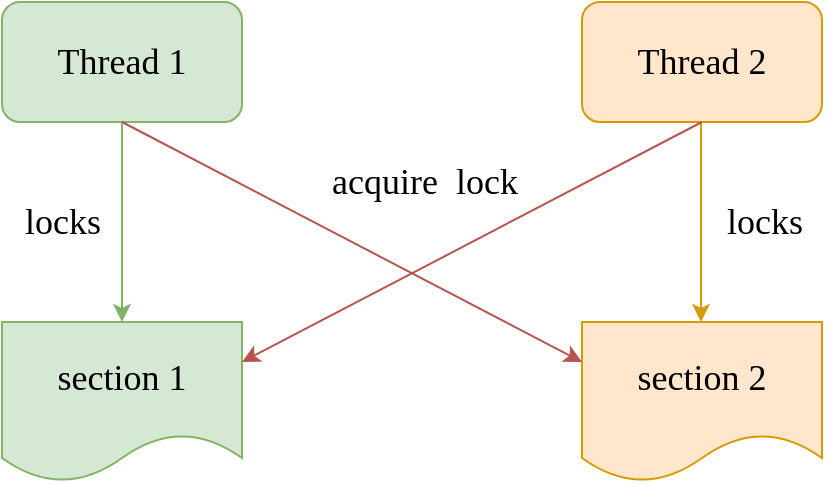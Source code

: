 <mxfile version="16.5.6" type="device"><diagram id="vgEf-gNABBceRZPROAq8" name="Page-1"><mxGraphModel dx="1209" dy="759" grid="1" gridSize="10" guides="1" tooltips="1" connect="1" arrows="1" fold="1" page="1" pageScale="1" pageWidth="850" pageHeight="1100" math="0" shadow="0"><root><mxCell id="0"/><mxCell id="1" parent="0"/><mxCell id="VMqynTYWqoR3KGXDVEFC-1" value="Thread 1" style="rounded=1;whiteSpace=wrap;html=1;fontFamily=IBM Plex Sans;fontSource=https%3A%2F%2Ffonts.googleapis.com%2Fcss%3Ffamily%3DIBM%2BPlex%2BSans;fontSize=18;fillColor=#d5e8d4;strokeColor=#82b366;" vertex="1" parent="1"><mxGeometry x="190" y="150" width="120" height="60" as="geometry"/></mxCell><mxCell id="VMqynTYWqoR3KGXDVEFC-2" value="Thread 2" style="rounded=1;whiteSpace=wrap;html=1;fontFamily=IBM Plex Sans;fontSource=https%3A%2F%2Ffonts.googleapis.com%2Fcss%3Ffamily%3DIBM%2BPlex%2BSans;fontSize=18;fillColor=#ffe6cc;strokeColor=#d79b00;" vertex="1" parent="1"><mxGeometry x="480" y="150" width="120" height="60" as="geometry"/></mxCell><mxCell id="VMqynTYWqoR3KGXDVEFC-3" value="section 1" style="shape=document;whiteSpace=wrap;html=1;boundedLbl=1;fontSize=18;fontFamily=IBM Plex Sans;fontSource=https%3A%2F%2Ffonts.googleapis.com%2Fcss%3Ffamily%3DIBM%2BPlex%2BSans;fillColor=#d5e8d4;strokeColor=#82b366;" vertex="1" parent="1"><mxGeometry x="190" y="310" width="120" height="80" as="geometry"/></mxCell><mxCell id="VMqynTYWqoR3KGXDVEFC-4" value="section 2" style="shape=document;whiteSpace=wrap;html=1;boundedLbl=1;fontSize=18;fontFamily=IBM Plex Sans;fontSource=https%3A%2F%2Ffonts.googleapis.com%2Fcss%3Ffamily%3DIBM%2BPlex%2BSans;fillColor=#ffe6cc;strokeColor=#d79b00;" vertex="1" parent="1"><mxGeometry x="480" y="310" width="120" height="80" as="geometry"/></mxCell><mxCell id="VMqynTYWqoR3KGXDVEFC-5" value="" style="endArrow=classic;html=1;rounded=0;fontFamily=IBM Plex Sans;fontSource=https%3A%2F%2Ffonts.googleapis.com%2Fcss%3Ffamily%3DIBM%2BPlex%2BSans;fontSize=18;exitX=0.5;exitY=1;exitDx=0;exitDy=0;entryX=0.5;entryY=0;entryDx=0;entryDy=0;fillColor=#d5e8d4;strokeColor=#82b366;" edge="1" parent="1" source="VMqynTYWqoR3KGXDVEFC-1" target="VMqynTYWqoR3KGXDVEFC-3"><mxGeometry width="50" height="50" relative="1" as="geometry"><mxPoint x="400" y="410" as="sourcePoint"/><mxPoint x="450" y="360" as="targetPoint"/></mxGeometry></mxCell><mxCell id="VMqynTYWqoR3KGXDVEFC-6" value="&lt;div&gt;locks&lt;/div&gt;" style="edgeLabel;html=1;align=center;verticalAlign=middle;resizable=0;points=[];fontSize=18;fontFamily=IBM Plex Sans;" vertex="1" connectable="0" parent="VMqynTYWqoR3KGXDVEFC-5"><mxGeometry x="0.18" y="5" relative="1" as="geometry"><mxPoint x="-35" y="-9" as="offset"/></mxGeometry></mxCell><mxCell id="VMqynTYWqoR3KGXDVEFC-7" value="" style="endArrow=classic;html=1;rounded=0;fontFamily=IBM Plex Sans;fontSource=https%3A%2F%2Ffonts.googleapis.com%2Fcss%3Ffamily%3DIBM%2BPlex%2BSans;fontSize=18;exitX=0.5;exitY=1;exitDx=0;exitDy=0;entryX=0.5;entryY=0;entryDx=0;entryDy=0;fillColor=#ffe6cc;strokeColor=#d79b00;" edge="1" parent="1"><mxGeometry width="50" height="50" relative="1" as="geometry"><mxPoint x="539.5" y="210" as="sourcePoint"/><mxPoint x="539.5" y="310" as="targetPoint"/></mxGeometry></mxCell><mxCell id="VMqynTYWqoR3KGXDVEFC-8" value="&lt;div&gt;locks&lt;/div&gt;" style="edgeLabel;html=1;align=center;verticalAlign=middle;resizable=0;points=[];fontSize=18;fontFamily=IBM Plex Sans;" vertex="1" connectable="0" parent="VMqynTYWqoR3KGXDVEFC-7"><mxGeometry x="0.18" y="5" relative="1" as="geometry"><mxPoint x="26" y="-9" as="offset"/></mxGeometry></mxCell><mxCell id="VMqynTYWqoR3KGXDVEFC-13" value="" style="endArrow=classic;html=1;rounded=0;fontFamily=IBM Plex Sans;fontSource=https%3A%2F%2Ffonts.googleapis.com%2Fcss%3Ffamily%3DIBM%2BPlex%2BSans;fontSize=18;exitX=0.5;exitY=1;exitDx=0;exitDy=0;entryX=0;entryY=0.25;entryDx=0;entryDy=0;fillColor=#f8cecc;strokeColor=#b85450;" edge="1" parent="1" source="VMqynTYWqoR3KGXDVEFC-1" target="VMqynTYWqoR3KGXDVEFC-4"><mxGeometry width="50" height="50" relative="1" as="geometry"><mxPoint x="400" y="410" as="sourcePoint"/><mxPoint x="450" y="360" as="targetPoint"/></mxGeometry></mxCell><mxCell id="VMqynTYWqoR3KGXDVEFC-14" value="acquire&amp;nbsp; lock" style="edgeLabel;html=1;align=center;verticalAlign=middle;resizable=0;points=[];fontSize=18;fontFamily=IBM Plex Sans;" vertex="1" connectable="0" parent="VMqynTYWqoR3KGXDVEFC-13"><mxGeometry x="0.166" y="-1" relative="1" as="geometry"><mxPoint x="17" y="-41" as="offset"/></mxGeometry></mxCell><mxCell id="VMqynTYWqoR3KGXDVEFC-15" value="" style="endArrow=classic;html=1;rounded=0;fontFamily=IBM Plex Sans;fontSource=https%3A%2F%2Ffonts.googleapis.com%2Fcss%3Ffamily%3DIBM%2BPlex%2BSans;fontSize=18;exitX=0.5;exitY=1;exitDx=0;exitDy=0;entryX=1;entryY=0.25;entryDx=0;entryDy=0;fillColor=#f8cecc;strokeColor=#b85450;" edge="1" parent="1" source="VMqynTYWqoR3KGXDVEFC-2" target="VMqynTYWqoR3KGXDVEFC-3"><mxGeometry width="50" height="50" relative="1" as="geometry"><mxPoint x="400" y="410" as="sourcePoint"/><mxPoint x="450" y="360" as="targetPoint"/></mxGeometry></mxCell></root></mxGraphModel></diagram></mxfile>